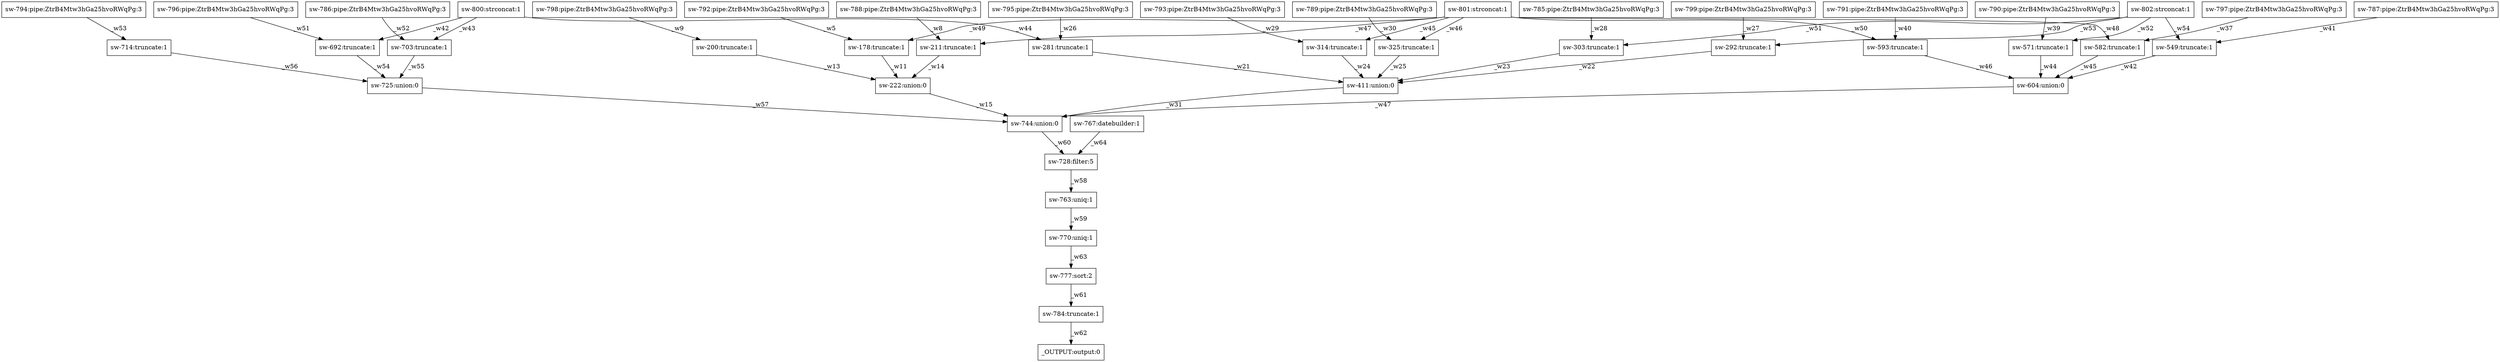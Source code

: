 digraph test1 { node [shape=box] "sw-692" [label="sw-692:truncate:1"];"sw-314" [label="sw-314:truncate:1"];"sw-303" [label="sw-303:truncate:1"];"sw-790" [label="sw-790:pipe:ZtrB4Mtw3hGa25hvoRWqPg:3"];"sw-801" [label="sw-801:strconcat:1"];"sw-786" [label="sw-786:pipe:ZtrB4Mtw3hGa25hvoRWqPg:3"];"sw-325" [label="sw-325:truncate:1"];"sw-211" [label="sw-211:truncate:1"];"sw-770" [label="sw-770:uniq:1"];"sw-785" [label="sw-785:pipe:ZtrB4Mtw3hGa25hvoRWqPg:3"];"sw-791" [label="sw-791:pipe:ZtrB4Mtw3hGa25hvoRWqPg:3"];"sw-714" [label="sw-714:truncate:1"];"sw-571" [label="sw-571:truncate:1"];"sw-784" [label="sw-784:truncate:1"];"sw-292" [label="sw-292:truncate:1"];"sw-582" [label="sw-582:truncate:1"];"sw-178" [label="sw-178:truncate:1"];"sw-802" [label="sw-802:strconcat:1"];"sw-549" [label="sw-549:truncate:1"];"_OUTPUT" [label="_OUTPUT:output:0"];"sw-787" [label="sw-787:pipe:ZtrB4Mtw3hGa25hvoRWqPg:3"];"sw-798" [label="sw-798:pipe:ZtrB4Mtw3hGa25hvoRWqPg:3"];"sw-222" [label="sw-222:union:0"];"sw-793" [label="sw-793:pipe:ZtrB4Mtw3hGa25hvoRWqPg:3"];"sw-200" [label="sw-200:truncate:1"];"sw-799" [label="sw-799:pipe:ZtrB4Mtw3hGa25hvoRWqPg:3"];"sw-788" [label="sw-788:pipe:ZtrB4Mtw3hGa25hvoRWqPg:3"];"sw-792" [label="sw-792:pipe:ZtrB4Mtw3hGa25hvoRWqPg:3"];"sw-725" [label="sw-725:union:0"];"sw-744" [label="sw-744:union:0"];"sw-777" [label="sw-777:sort:2"];"sw-763" [label="sw-763:uniq:1"];"sw-797" [label="sw-797:pipe:ZtrB4Mtw3hGa25hvoRWqPg:3"];"sw-728" [label="sw-728:filter:5"];"sw-767" [label="sw-767:datebuilder:1"];"sw-703" [label="sw-703:truncate:1"];"sw-794" [label="sw-794:pipe:ZtrB4Mtw3hGa25hvoRWqPg:3"];"sw-411" [label="sw-411:union:0"];"sw-604" [label="sw-604:union:0"];"sw-795" [label="sw-795:pipe:ZtrB4Mtw3hGa25hvoRWqPg:3"];"sw-800" [label="sw-800:strconcat:1"];"sw-281" [label="sw-281:truncate:1"];"sw-593" [label="sw-593:truncate:1"];"sw-789" [label="sw-789:pipe:ZtrB4Mtw3hGa25hvoRWqPg:3"];"sw-796" [label="sw-796:pipe:ZtrB4Mtw3hGa25hvoRWqPg:3"];"sw-792" -> "sw-178" [label="_w5"];"sw-788" -> "sw-211" [label="_w8"];"sw-798" -> "sw-200" [label="_w9"];"sw-178" -> "sw-222" [label="_w11"];"sw-200" -> "sw-222" [label="_w13"];"sw-211" -> "sw-222" [label="_w14"];"sw-222" -> "sw-744" [label="_w15"];"sw-281" -> "sw-411" [label="_w21"];"sw-292" -> "sw-411" [label="_w22"];"sw-303" -> "sw-411" [label="_w23"];"sw-314" -> "sw-411" [label="_w24"];"sw-325" -> "sw-411" [label="_w25"];"sw-795" -> "sw-281" [label="_w26"];"sw-799" -> "sw-292" [label="_w27"];"sw-785" -> "sw-303" [label="_w28"];"sw-793" -> "sw-314" [label="_w29"];"sw-789" -> "sw-325" [label="_w30"];"sw-411" -> "sw-744" [label="_w31"];"sw-797" -> "sw-582" [label="_w37"];"sw-790" -> "sw-571" [label="_w39"];"sw-791" -> "sw-593" [label="_w40"];"sw-787" -> "sw-549" [label="_w41"];"sw-549" -> "sw-604" [label="_w42"];"sw-571" -> "sw-604" [label="_w44"];"sw-582" -> "sw-604" [label="_w45"];"sw-593" -> "sw-604" [label="_w46"];"sw-604" -> "sw-744" [label="_w47"];"sw-796" -> "sw-692" [label="_w51"];"sw-786" -> "sw-703" [label="_w52"];"sw-794" -> "sw-714" [label="_w53"];"sw-692" -> "sw-725" [label="_w54"];"sw-703" -> "sw-725" [label="_w55"];"sw-714" -> "sw-725" [label="_w56"];"sw-725" -> "sw-744" [label="_w57"];"sw-728" -> "sw-763" [label="_w58"];"sw-763" -> "sw-770" [label="_w59"];"sw-744" -> "sw-728" [label="_w60"];"sw-777" -> "sw-784" [label="_w61"];"sw-784" -> "_OUTPUT" [label="_w62"];"sw-770" -> "sw-777" [label="_w63"];"sw-767" -> "sw-728" [label="_w64"];"sw-800" -> "sw-692" [label="_w42"];"sw-800" -> "sw-703" [label="_w43"];"sw-800" -> "sw-281" [label="_w44"];"sw-801" -> "sw-314" [label="_w45"];"sw-801" -> "sw-325" [label="_w46"];"sw-801" -> "sw-211" [label="_w47"];"sw-801" -> "sw-582" [label="_w48"];"sw-801" -> "sw-178" [label="_w49"];"sw-801" -> "sw-593" [label="_w50"];"sw-802" -> "sw-303" [label="_w51"];"sw-802" -> "sw-571" [label="_w52"];"sw-802" -> "sw-292" [label="_w53"];"sw-802" -> "sw-549" [label="_w54"];}